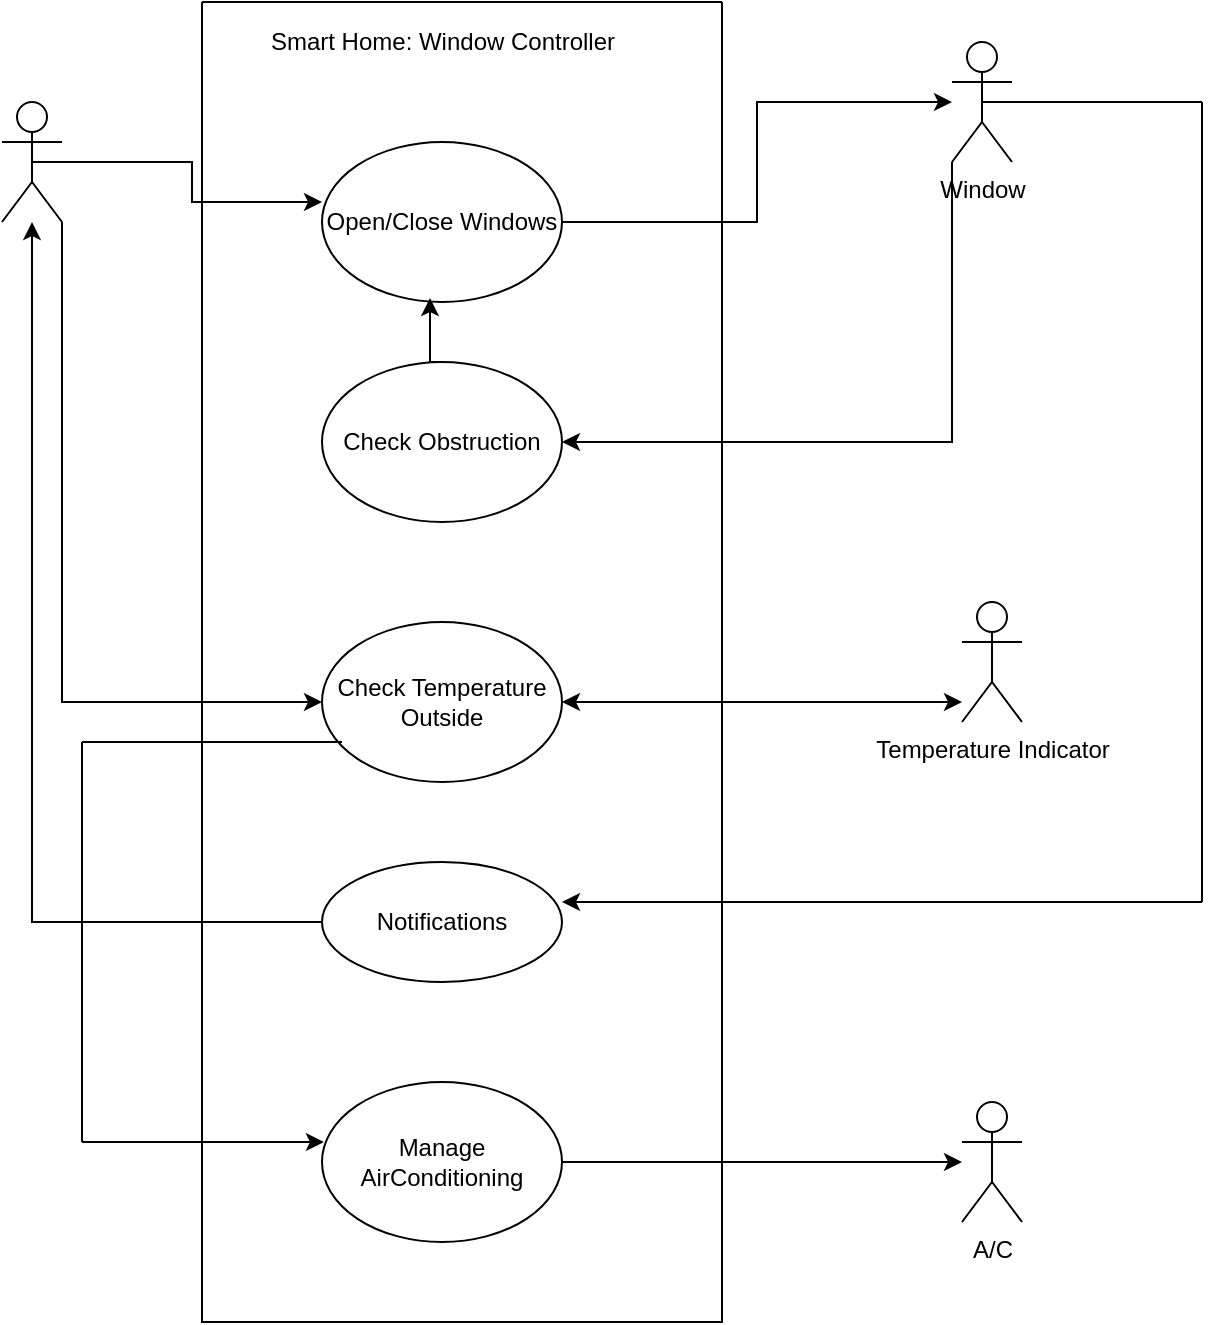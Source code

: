 <mxfile version="14.9.2" type="github">
  <diagram name="Page-1" id="13e1069c-82ec-6db2-03f1-153e76fe0fe0">
    <mxGraphModel dx="700" dy="793" grid="1" gridSize="10" guides="1" tooltips="1" connect="1" arrows="1" fold="1" page="1" pageScale="1" pageWidth="1100" pageHeight="850" background="none" math="0" shadow="0">
      <root>
        <mxCell id="0" />
        <mxCell id="1" parent="0" />
        <mxCell id="AaerjSeddpoZQjFZWnfI-16" style="edgeStyle=orthogonalEdgeStyle;rounded=0;orthogonalLoop=1;jettySize=auto;html=1;exitX=0.5;exitY=0.5;exitDx=0;exitDy=0;exitPerimeter=0;entryX=0;entryY=0.375;entryDx=0;entryDy=0;entryPerimeter=0;" edge="1" parent="1" source="AaerjSeddpoZQjFZWnfI-1" target="AaerjSeddpoZQjFZWnfI-9">
          <mxGeometry relative="1" as="geometry" />
        </mxCell>
        <mxCell id="AaerjSeddpoZQjFZWnfI-29" style="edgeStyle=orthogonalEdgeStyle;rounded=0;orthogonalLoop=1;jettySize=auto;html=1;exitX=1;exitY=1;exitDx=0;exitDy=0;exitPerimeter=0;entryX=0;entryY=0.5;entryDx=0;entryDy=0;" edge="1" parent="1" source="AaerjSeddpoZQjFZWnfI-1" target="AaerjSeddpoZQjFZWnfI-10">
          <mxGeometry relative="1" as="geometry" />
        </mxCell>
        <mxCell id="AaerjSeddpoZQjFZWnfI-1" value="" style="shape=umlActor;verticalLabelPosition=bottom;verticalAlign=top;html=1;outlineConnect=0;" vertex="1" parent="1">
          <mxGeometry x="160" y="120" width="30" height="60" as="geometry" />
        </mxCell>
        <mxCell id="AaerjSeddpoZQjFZWnfI-4" value="A/C" style="shape=umlActor;verticalLabelPosition=bottom;verticalAlign=top;html=1;outlineConnect=0;" vertex="1" parent="1">
          <mxGeometry x="640" y="620" width="30" height="60" as="geometry" />
        </mxCell>
        <mxCell id="AaerjSeddpoZQjFZWnfI-22" style="edgeStyle=orthogonalEdgeStyle;rounded=0;orthogonalLoop=1;jettySize=auto;html=1;exitX=0;exitY=1;exitDx=0;exitDy=0;exitPerimeter=0;entryX=1;entryY=0.5;entryDx=0;entryDy=0;" edge="1" parent="1" source="AaerjSeddpoZQjFZWnfI-8" target="AaerjSeddpoZQjFZWnfI-12">
          <mxGeometry relative="1" as="geometry" />
        </mxCell>
        <mxCell id="AaerjSeddpoZQjFZWnfI-8" value="Window" style="shape=umlActor;verticalLabelPosition=bottom;verticalAlign=top;html=1;outlineConnect=0;" vertex="1" parent="1">
          <mxGeometry x="635" y="90" width="30" height="60" as="geometry" />
        </mxCell>
        <mxCell id="AaerjSeddpoZQjFZWnfI-17" style="edgeStyle=orthogonalEdgeStyle;rounded=0;orthogonalLoop=1;jettySize=auto;html=1;" edge="1" parent="1" source="AaerjSeddpoZQjFZWnfI-9" target="AaerjSeddpoZQjFZWnfI-8">
          <mxGeometry relative="1" as="geometry" />
        </mxCell>
        <mxCell id="AaerjSeddpoZQjFZWnfI-9" value="Open/Close Windows" style="ellipse;whiteSpace=wrap;html=1;" vertex="1" parent="1">
          <mxGeometry x="320" y="140" width="120" height="80" as="geometry" />
        </mxCell>
        <mxCell id="AaerjSeddpoZQjFZWnfI-10" value="Check Temperature Outside" style="ellipse;whiteSpace=wrap;html=1;" vertex="1" parent="1">
          <mxGeometry x="320" y="380" width="120" height="80" as="geometry" />
        </mxCell>
        <mxCell id="AaerjSeddpoZQjFZWnfI-23" style="edgeStyle=orthogonalEdgeStyle;rounded=0;orthogonalLoop=1;jettySize=auto;html=1;exitX=0.5;exitY=0;exitDx=0;exitDy=0;entryX=0.45;entryY=0.975;entryDx=0;entryDy=0;entryPerimeter=0;" edge="1" parent="1" source="AaerjSeddpoZQjFZWnfI-12" target="AaerjSeddpoZQjFZWnfI-9">
          <mxGeometry relative="1" as="geometry" />
        </mxCell>
        <mxCell id="AaerjSeddpoZQjFZWnfI-12" value="Check Obstruction" style="ellipse;whiteSpace=wrap;html=1;" vertex="1" parent="1">
          <mxGeometry x="320" y="250" width="120" height="80" as="geometry" />
        </mxCell>
        <mxCell id="AaerjSeddpoZQjFZWnfI-28" style="edgeStyle=orthogonalEdgeStyle;rounded=0;orthogonalLoop=1;jettySize=auto;html=1;exitX=0;exitY=0.5;exitDx=0;exitDy=0;" edge="1" parent="1" source="AaerjSeddpoZQjFZWnfI-13" target="AaerjSeddpoZQjFZWnfI-1">
          <mxGeometry relative="1" as="geometry" />
        </mxCell>
        <mxCell id="AaerjSeddpoZQjFZWnfI-13" value="Notifications" style="ellipse;whiteSpace=wrap;html=1;" vertex="1" parent="1">
          <mxGeometry x="320" y="500" width="120" height="60" as="geometry" />
        </mxCell>
        <mxCell id="AaerjSeddpoZQjFZWnfI-38" style="edgeStyle=orthogonalEdgeStyle;rounded=0;orthogonalLoop=1;jettySize=auto;html=1;exitX=1;exitY=0.5;exitDx=0;exitDy=0;" edge="1" parent="1" source="AaerjSeddpoZQjFZWnfI-14" target="AaerjSeddpoZQjFZWnfI-4">
          <mxGeometry relative="1" as="geometry" />
        </mxCell>
        <mxCell id="AaerjSeddpoZQjFZWnfI-14" value="Manage AirConditioning" style="ellipse;whiteSpace=wrap;html=1;" vertex="1" parent="1">
          <mxGeometry x="320" y="610" width="120" height="80" as="geometry" />
        </mxCell>
        <mxCell id="AaerjSeddpoZQjFZWnfI-20" value="" style="swimlane;startSize=0;" vertex="1" parent="1">
          <mxGeometry x="260" y="70" width="260" height="660" as="geometry" />
        </mxCell>
        <mxCell id="AaerjSeddpoZQjFZWnfI-21" value="Smart Home: Window Controller" style="text;html=1;align=center;verticalAlign=middle;resizable=0;points=[];autosize=1;strokeColor=none;" vertex="1" parent="AaerjSeddpoZQjFZWnfI-20">
          <mxGeometry x="25" y="10" width="190" height="20" as="geometry" />
        </mxCell>
        <mxCell id="AaerjSeddpoZQjFZWnfI-24" value="Temperature Indicator" style="shape=umlActor;verticalLabelPosition=bottom;verticalAlign=top;html=1;outlineConnect=0;" vertex="1" parent="1">
          <mxGeometry x="640" y="370" width="30" height="60" as="geometry" />
        </mxCell>
        <mxCell id="AaerjSeddpoZQjFZWnfI-40" value="" style="endArrow=none;html=1;" edge="1" parent="1">
          <mxGeometry width="50" height="50" relative="1" as="geometry">
            <mxPoint x="330" y="440" as="sourcePoint" />
            <mxPoint x="200" y="440" as="targetPoint" />
          </mxGeometry>
        </mxCell>
        <mxCell id="AaerjSeddpoZQjFZWnfI-41" value="" style="endArrow=none;html=1;" edge="1" parent="1">
          <mxGeometry width="50" height="50" relative="1" as="geometry">
            <mxPoint x="200" y="640" as="sourcePoint" />
            <mxPoint x="200" y="440" as="targetPoint" />
          </mxGeometry>
        </mxCell>
        <mxCell id="AaerjSeddpoZQjFZWnfI-42" value="" style="endArrow=classic;html=1;entryX=0.008;entryY=0.375;entryDx=0;entryDy=0;entryPerimeter=0;" edge="1" parent="1" target="AaerjSeddpoZQjFZWnfI-14">
          <mxGeometry width="50" height="50" relative="1" as="geometry">
            <mxPoint x="200" y="640" as="sourcePoint" />
            <mxPoint x="250" y="590" as="targetPoint" />
          </mxGeometry>
        </mxCell>
        <mxCell id="AaerjSeddpoZQjFZWnfI-43" value="" style="endArrow=classic;startArrow=classic;html=1;" edge="1" parent="1">
          <mxGeometry width="50" height="50" relative="1" as="geometry">
            <mxPoint x="440" y="420" as="sourcePoint" />
            <mxPoint x="640" y="420" as="targetPoint" />
          </mxGeometry>
        </mxCell>
        <mxCell id="AaerjSeddpoZQjFZWnfI-46" value="" style="endArrow=none;html=1;" edge="1" parent="1">
          <mxGeometry width="50" height="50" relative="1" as="geometry">
            <mxPoint x="650" y="120" as="sourcePoint" />
            <mxPoint x="760" y="120" as="targetPoint" />
          </mxGeometry>
        </mxCell>
        <mxCell id="AaerjSeddpoZQjFZWnfI-47" value="" style="endArrow=none;html=1;" edge="1" parent="1">
          <mxGeometry width="50" height="50" relative="1" as="geometry">
            <mxPoint x="760" y="520" as="sourcePoint" />
            <mxPoint x="760" y="120" as="targetPoint" />
          </mxGeometry>
        </mxCell>
        <mxCell id="AaerjSeddpoZQjFZWnfI-48" value="" style="endArrow=classic;html=1;" edge="1" parent="1">
          <mxGeometry width="50" height="50" relative="1" as="geometry">
            <mxPoint x="760" y="520" as="sourcePoint" />
            <mxPoint x="440" y="520" as="targetPoint" />
          </mxGeometry>
        </mxCell>
      </root>
    </mxGraphModel>
  </diagram>
</mxfile>
